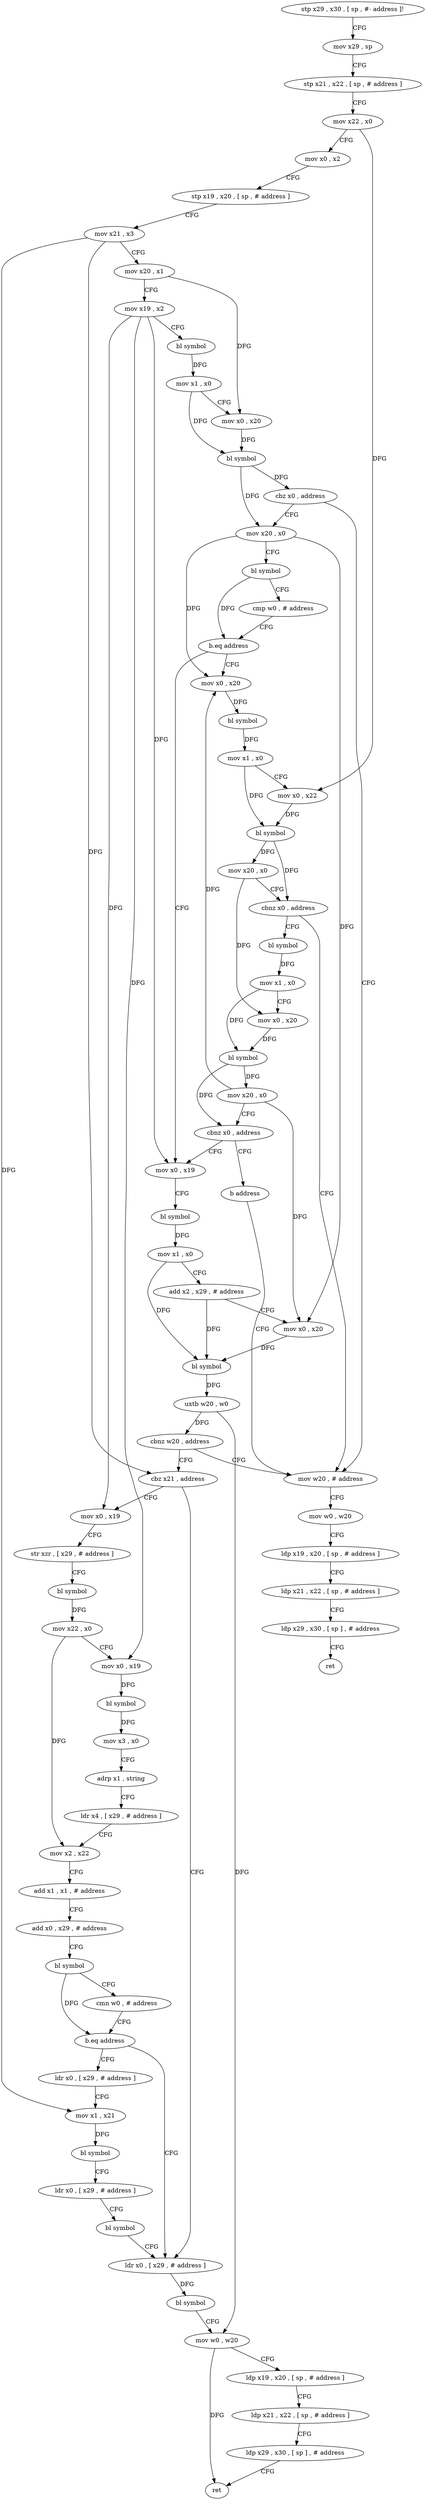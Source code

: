 digraph "func" {
"112128" [label = "stp x29 , x30 , [ sp , #- address ]!" ]
"112132" [label = "mov x29 , sp" ]
"112136" [label = "stp x21 , x22 , [ sp , # address ]" ]
"112140" [label = "mov x22 , x0" ]
"112144" [label = "mov x0 , x2" ]
"112148" [label = "stp x19 , x20 , [ sp , # address ]" ]
"112152" [label = "mov x21 , x3" ]
"112156" [label = "mov x20 , x1" ]
"112160" [label = "mov x19 , x2" ]
"112164" [label = "bl symbol" ]
"112168" [label = "mov x1 , x0" ]
"112172" [label = "mov x0 , x20" ]
"112176" [label = "bl symbol" ]
"112180" [label = "cbz x0 , address" ]
"112372" [label = "mov w20 , # address" ]
"112184" [label = "mov x20 , x0" ]
"112376" [label = "mov w0 , w20" ]
"112380" [label = "ldp x19 , x20 , [ sp , # address ]" ]
"112384" [label = "ldp x21 , x22 , [ sp , # address ]" ]
"112388" [label = "ldp x29 , x30 , [ sp ] , # address" ]
"112392" [label = "ret" ]
"112188" [label = "bl symbol" ]
"112192" [label = "cmp w0 , # address" ]
"112196" [label = "b.eq address" ]
"112344" [label = "mov x0 , x20" ]
"112200" [label = "mov x0 , x19" ]
"112348" [label = "bl symbol" ]
"112352" [label = "mov x1 , x0" ]
"112356" [label = "mov x0 , x22" ]
"112360" [label = "bl symbol" ]
"112364" [label = "mov x20 , x0" ]
"112368" [label = "cbnz x0 , address" ]
"112400" [label = "bl symbol" ]
"112204" [label = "bl symbol" ]
"112208" [label = "mov x1 , x0" ]
"112212" [label = "add x2 , x29 , # address" ]
"112216" [label = "mov x0 , x20" ]
"112220" [label = "bl symbol" ]
"112224" [label = "uxtb w20 , w0" ]
"112228" [label = "cbnz w20 , address" ]
"112232" [label = "cbz x21 , address" ]
"112404" [label = "mov x1 , x0" ]
"112408" [label = "mov x0 , x20" ]
"112412" [label = "bl symbol" ]
"112416" [label = "mov x20 , x0" ]
"112420" [label = "cbnz x0 , address" ]
"112424" [label = "b address" ]
"112316" [label = "ldr x0 , [ x29 , # address ]" ]
"112236" [label = "mov x0 , x19" ]
"112320" [label = "bl symbol" ]
"112324" [label = "mov w0 , w20" ]
"112328" [label = "ldp x19 , x20 , [ sp , # address ]" ]
"112332" [label = "ldp x21 , x22 , [ sp , # address ]" ]
"112336" [label = "ldp x29 , x30 , [ sp ] , # address" ]
"112340" [label = "ret" ]
"112240" [label = "str xzr , [ x29 , # address ]" ]
"112244" [label = "bl symbol" ]
"112248" [label = "mov x22 , x0" ]
"112252" [label = "mov x0 , x19" ]
"112256" [label = "bl symbol" ]
"112260" [label = "mov x3 , x0" ]
"112264" [label = "adrp x1 , string" ]
"112268" [label = "ldr x4 , [ x29 , # address ]" ]
"112272" [label = "mov x2 , x22" ]
"112276" [label = "add x1 , x1 , # address" ]
"112280" [label = "add x0 , x29 , # address" ]
"112284" [label = "bl symbol" ]
"112288" [label = "cmn w0 , # address" ]
"112292" [label = "b.eq address" ]
"112296" [label = "ldr x0 , [ x29 , # address ]" ]
"112300" [label = "mov x1 , x21" ]
"112304" [label = "bl symbol" ]
"112308" [label = "ldr x0 , [ x29 , # address ]" ]
"112312" [label = "bl symbol" ]
"112128" -> "112132" [ label = "CFG" ]
"112132" -> "112136" [ label = "CFG" ]
"112136" -> "112140" [ label = "CFG" ]
"112140" -> "112144" [ label = "CFG" ]
"112140" -> "112356" [ label = "DFG" ]
"112144" -> "112148" [ label = "CFG" ]
"112148" -> "112152" [ label = "CFG" ]
"112152" -> "112156" [ label = "CFG" ]
"112152" -> "112232" [ label = "DFG" ]
"112152" -> "112300" [ label = "DFG" ]
"112156" -> "112160" [ label = "CFG" ]
"112156" -> "112172" [ label = "DFG" ]
"112160" -> "112164" [ label = "CFG" ]
"112160" -> "112200" [ label = "DFG" ]
"112160" -> "112236" [ label = "DFG" ]
"112160" -> "112252" [ label = "DFG" ]
"112164" -> "112168" [ label = "DFG" ]
"112168" -> "112172" [ label = "CFG" ]
"112168" -> "112176" [ label = "DFG" ]
"112172" -> "112176" [ label = "DFG" ]
"112176" -> "112180" [ label = "DFG" ]
"112176" -> "112184" [ label = "DFG" ]
"112180" -> "112372" [ label = "CFG" ]
"112180" -> "112184" [ label = "CFG" ]
"112372" -> "112376" [ label = "CFG" ]
"112184" -> "112188" [ label = "CFG" ]
"112184" -> "112344" [ label = "DFG" ]
"112184" -> "112216" [ label = "DFG" ]
"112376" -> "112380" [ label = "CFG" ]
"112380" -> "112384" [ label = "CFG" ]
"112384" -> "112388" [ label = "CFG" ]
"112388" -> "112392" [ label = "CFG" ]
"112188" -> "112192" [ label = "CFG" ]
"112188" -> "112196" [ label = "DFG" ]
"112192" -> "112196" [ label = "CFG" ]
"112196" -> "112344" [ label = "CFG" ]
"112196" -> "112200" [ label = "CFG" ]
"112344" -> "112348" [ label = "DFG" ]
"112200" -> "112204" [ label = "CFG" ]
"112348" -> "112352" [ label = "DFG" ]
"112352" -> "112356" [ label = "CFG" ]
"112352" -> "112360" [ label = "DFG" ]
"112356" -> "112360" [ label = "DFG" ]
"112360" -> "112364" [ label = "DFG" ]
"112360" -> "112368" [ label = "DFG" ]
"112364" -> "112368" [ label = "CFG" ]
"112364" -> "112408" [ label = "DFG" ]
"112368" -> "112400" [ label = "CFG" ]
"112368" -> "112372" [ label = "CFG" ]
"112400" -> "112404" [ label = "DFG" ]
"112204" -> "112208" [ label = "DFG" ]
"112208" -> "112212" [ label = "CFG" ]
"112208" -> "112220" [ label = "DFG" ]
"112212" -> "112216" [ label = "CFG" ]
"112212" -> "112220" [ label = "DFG" ]
"112216" -> "112220" [ label = "DFG" ]
"112220" -> "112224" [ label = "DFG" ]
"112224" -> "112228" [ label = "DFG" ]
"112224" -> "112324" [ label = "DFG" ]
"112228" -> "112372" [ label = "CFG" ]
"112228" -> "112232" [ label = "CFG" ]
"112232" -> "112316" [ label = "CFG" ]
"112232" -> "112236" [ label = "CFG" ]
"112404" -> "112408" [ label = "CFG" ]
"112404" -> "112412" [ label = "DFG" ]
"112408" -> "112412" [ label = "DFG" ]
"112412" -> "112416" [ label = "DFG" ]
"112412" -> "112420" [ label = "DFG" ]
"112416" -> "112420" [ label = "CFG" ]
"112416" -> "112344" [ label = "DFG" ]
"112416" -> "112216" [ label = "DFG" ]
"112420" -> "112200" [ label = "CFG" ]
"112420" -> "112424" [ label = "CFG" ]
"112424" -> "112372" [ label = "CFG" ]
"112316" -> "112320" [ label = "DFG" ]
"112236" -> "112240" [ label = "CFG" ]
"112320" -> "112324" [ label = "CFG" ]
"112324" -> "112328" [ label = "CFG" ]
"112324" -> "112340" [ label = "DFG" ]
"112328" -> "112332" [ label = "CFG" ]
"112332" -> "112336" [ label = "CFG" ]
"112336" -> "112340" [ label = "CFG" ]
"112240" -> "112244" [ label = "CFG" ]
"112244" -> "112248" [ label = "DFG" ]
"112248" -> "112252" [ label = "CFG" ]
"112248" -> "112272" [ label = "DFG" ]
"112252" -> "112256" [ label = "DFG" ]
"112256" -> "112260" [ label = "DFG" ]
"112260" -> "112264" [ label = "CFG" ]
"112264" -> "112268" [ label = "CFG" ]
"112268" -> "112272" [ label = "CFG" ]
"112272" -> "112276" [ label = "CFG" ]
"112276" -> "112280" [ label = "CFG" ]
"112280" -> "112284" [ label = "CFG" ]
"112284" -> "112288" [ label = "CFG" ]
"112284" -> "112292" [ label = "DFG" ]
"112288" -> "112292" [ label = "CFG" ]
"112292" -> "112316" [ label = "CFG" ]
"112292" -> "112296" [ label = "CFG" ]
"112296" -> "112300" [ label = "CFG" ]
"112300" -> "112304" [ label = "DFG" ]
"112304" -> "112308" [ label = "CFG" ]
"112308" -> "112312" [ label = "CFG" ]
"112312" -> "112316" [ label = "CFG" ]
}
